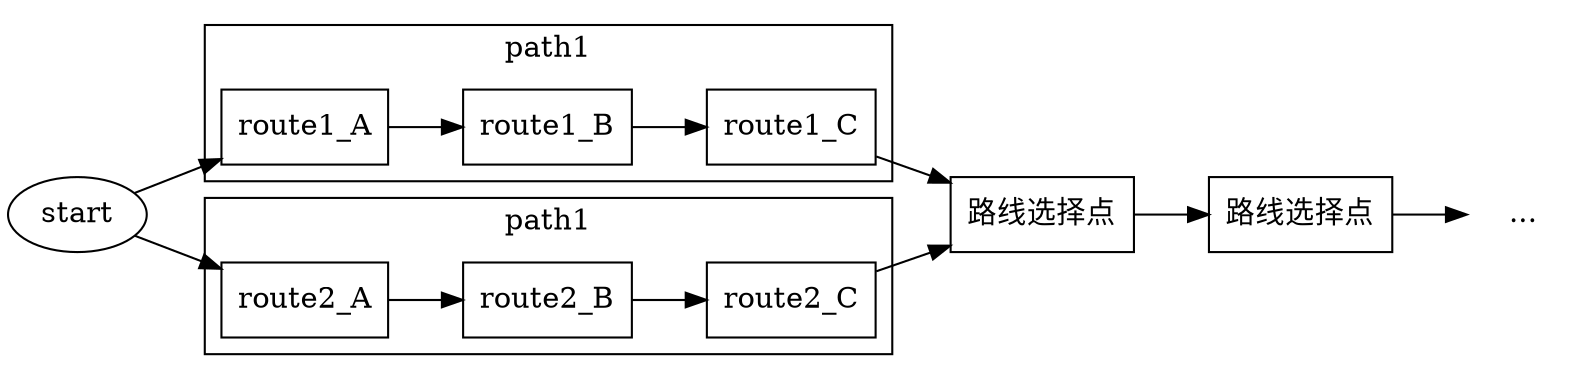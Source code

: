 digraph {
    rankdir=LR

    start[label="start"]

    subgraph cluster_route1{
        label="path1"

        route1_A[image="slow.png" shape="box"]
        route1_B[image="medium.png" shape="box"]
        route1_C[image="slow.png" shape="box"]

        route1_A -> route1_B
        route1_B -> route1_C
    }

    subgraph cluster_route2{
        label="path1"

        route2_A[image="medium.png" shape="box"]
        route2_B[image="fast.png" shape="box"]
        route2_C[image="medium.png" shape="box"]

        route2_A -> route2_B
        route2_B -> route2_C
    }

    pass1[label="路线选择点" fontname="simsun" shape="box"]
    pass2[label="路线选择点" fontname="simsun" shape="box"]
    pot[label="..." shape="none"]

    start -> route1_A
    start -> route2_A
    route1_C -> pass1
    route2_C -> pass1
    pass1->pass2
    pass2->pot
}